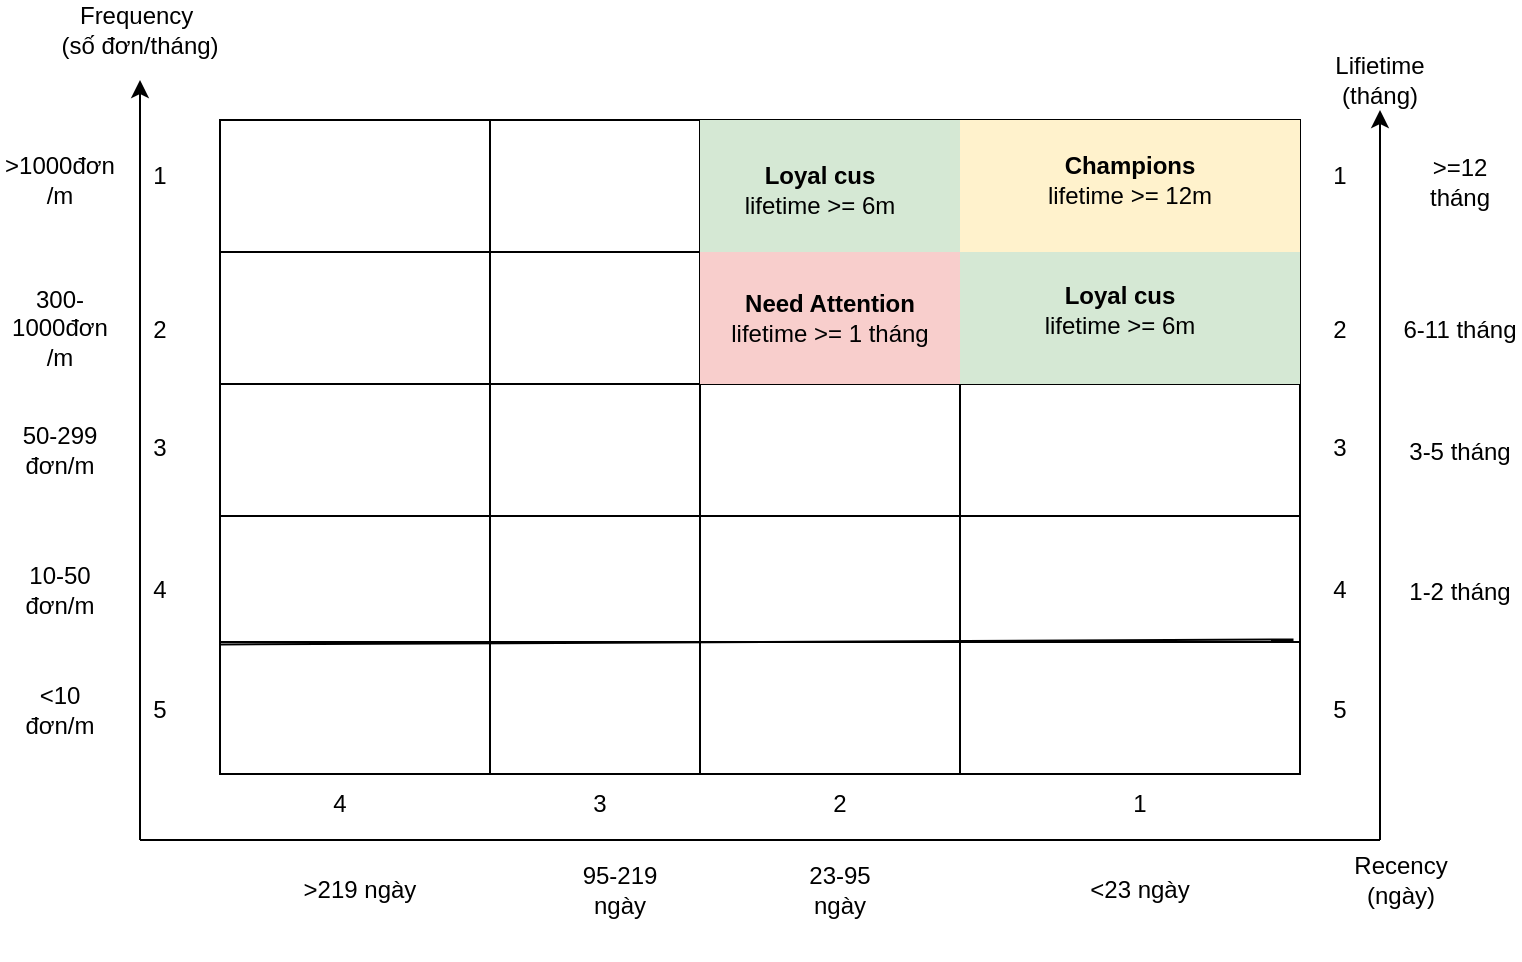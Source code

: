 <mxfile version="15.5.6" type="github">
  <diagram id="_MfHzDupBLoGzcb5Q1OZ" name="Page-1">
    <mxGraphModel dx="880" dy="605" grid="1" gridSize="10" guides="1" tooltips="1" connect="1" arrows="1" fold="1" page="1" pageScale="1" pageWidth="850" pageHeight="1100" math="0" shadow="0">
      <root>
        <mxCell id="0" />
        <mxCell id="1" parent="0" />
        <mxCell id="g5-pz311yIQ96y4aVYir-79" value="" style="shape=table;html=1;whiteSpace=wrap;startSize=0;container=1;collapsible=0;childLayout=tableLayout;" vertex="1" parent="1">
          <mxGeometry x="160" y="180" width="540" height="327" as="geometry" />
        </mxCell>
        <mxCell id="g5-pz311yIQ96y4aVYir-135" style="shape=partialRectangle;html=1;whiteSpace=wrap;collapsible=0;dropTarget=0;pointerEvents=0;fillColor=none;top=0;left=0;bottom=0;right=0;points=[[0,0.5],[1,0.5]];portConstraint=eastwest;" vertex="1" parent="g5-pz311yIQ96y4aVYir-79">
          <mxGeometry width="540" height="66" as="geometry" />
        </mxCell>
        <mxCell id="g5-pz311yIQ96y4aVYir-136" value="" style="shape=partialRectangle;html=1;whiteSpace=wrap;connectable=0;fillColor=none;top=0;left=0;bottom=0;right=0;overflow=hidden;pointerEvents=1;dashed=1;dashPattern=1 2;strokeColor=none;sketch=1;" vertex="1" parent="g5-pz311yIQ96y4aVYir-135">
          <mxGeometry width="135" height="66" as="geometry">
            <mxRectangle width="135" height="66" as="alternateBounds" />
          </mxGeometry>
        </mxCell>
        <mxCell id="g5-pz311yIQ96y4aVYir-137" value="" style="shape=partialRectangle;html=1;whiteSpace=wrap;connectable=0;fillColor=none;top=0;left=0;bottom=0;right=0;overflow=hidden;pointerEvents=1;dashed=1;dashPattern=1 2;strokeColor=none;sketch=1;" vertex="1" parent="g5-pz311yIQ96y4aVYir-135">
          <mxGeometry x="135" width="105" height="66" as="geometry">
            <mxRectangle width="105" height="66" as="alternateBounds" />
          </mxGeometry>
        </mxCell>
        <mxCell id="g5-pz311yIQ96y4aVYir-138" style="shape=partialRectangle;html=1;whiteSpace=wrap;connectable=0;fillColor=#d5e8d4;top=0;left=0;bottom=0;right=0;overflow=hidden;pointerEvents=1;strokeColor=#82b366;" vertex="1" parent="g5-pz311yIQ96y4aVYir-135">
          <mxGeometry x="240" width="130" height="66" as="geometry">
            <mxRectangle width="130" height="66" as="alternateBounds" />
          </mxGeometry>
        </mxCell>
        <mxCell id="g5-pz311yIQ96y4aVYir-139" style="shape=partialRectangle;html=1;whiteSpace=wrap;connectable=0;fillColor=#fff2cc;top=0;left=0;bottom=0;right=0;overflow=hidden;pointerEvents=1;strokeColor=#d6b656;" vertex="1" parent="g5-pz311yIQ96y4aVYir-135">
          <mxGeometry x="370" width="170" height="66" as="geometry">
            <mxRectangle width="170" height="66" as="alternateBounds" />
          </mxGeometry>
        </mxCell>
        <mxCell id="g5-pz311yIQ96y4aVYir-129" style="shape=partialRectangle;html=1;whiteSpace=wrap;collapsible=0;dropTarget=0;pointerEvents=0;fillColor=none;top=0;left=0;bottom=0;right=0;points=[[0,0.5],[1,0.5]];portConstraint=eastwest;" vertex="1" parent="g5-pz311yIQ96y4aVYir-79">
          <mxGeometry y="66" width="540" height="66" as="geometry" />
        </mxCell>
        <mxCell id="g5-pz311yIQ96y4aVYir-130" value="" style="shape=partialRectangle;html=1;whiteSpace=wrap;connectable=0;fillColor=none;top=0;left=0;bottom=0;right=0;overflow=hidden;pointerEvents=1;dashed=1;dashPattern=1 2;strokeColor=default;sketch=1;" vertex="1" parent="g5-pz311yIQ96y4aVYir-129">
          <mxGeometry width="135" height="66" as="geometry">
            <mxRectangle width="135" height="66" as="alternateBounds" />
          </mxGeometry>
        </mxCell>
        <mxCell id="g5-pz311yIQ96y4aVYir-131" value="" style="shape=partialRectangle;html=1;whiteSpace=wrap;connectable=0;fillColor=none;top=0;left=0;bottom=0;right=0;overflow=hidden;pointerEvents=1;dashed=1;dashPattern=1 2;strokeColor=none;sketch=1;" vertex="1" parent="g5-pz311yIQ96y4aVYir-129">
          <mxGeometry x="135" width="105" height="66" as="geometry">
            <mxRectangle width="105" height="66" as="alternateBounds" />
          </mxGeometry>
        </mxCell>
        <mxCell id="g5-pz311yIQ96y4aVYir-132" value="&lt;b&gt;Need Attention&lt;/b&gt;&lt;br&gt;lifetime &amp;gt;= 1 tháng" style="shape=partialRectangle;html=1;whiteSpace=wrap;connectable=0;fillColor=#f8cecc;top=0;left=0;bottom=0;right=0;overflow=hidden;pointerEvents=1;strokeColor=#b85450;" vertex="1" parent="g5-pz311yIQ96y4aVYir-129">
          <mxGeometry x="240" width="130" height="66" as="geometry">
            <mxRectangle width="130" height="66" as="alternateBounds" />
          </mxGeometry>
        </mxCell>
        <mxCell id="g5-pz311yIQ96y4aVYir-133" style="shape=partialRectangle;html=1;whiteSpace=wrap;connectable=0;fillColor=#d5e8d4;top=0;left=0;bottom=0;right=0;overflow=hidden;pointerEvents=1;strokeColor=#82b366;" vertex="1" parent="g5-pz311yIQ96y4aVYir-129">
          <mxGeometry x="370" width="170" height="66" as="geometry">
            <mxRectangle width="170" height="66" as="alternateBounds" />
          </mxGeometry>
        </mxCell>
        <mxCell id="g5-pz311yIQ96y4aVYir-95" style="shape=partialRectangle;html=1;whiteSpace=wrap;collapsible=0;dropTarget=0;pointerEvents=0;fillColor=none;top=0;left=0;bottom=0;right=0;points=[[0,0.5],[1,0.5]];portConstraint=eastwest;" vertex="1" parent="g5-pz311yIQ96y4aVYir-79">
          <mxGeometry y="132" width="540" height="66" as="geometry" />
        </mxCell>
        <mxCell id="g5-pz311yIQ96y4aVYir-96" style="shape=partialRectangle;html=1;whiteSpace=wrap;connectable=0;fillColor=none;top=0;left=0;bottom=0;right=0;overflow=hidden;pointerEvents=1;" vertex="1" parent="g5-pz311yIQ96y4aVYir-95">
          <mxGeometry width="135" height="66" as="geometry">
            <mxRectangle width="135" height="66" as="alternateBounds" />
          </mxGeometry>
        </mxCell>
        <mxCell id="g5-pz311yIQ96y4aVYir-125" style="shape=partialRectangle;html=1;whiteSpace=wrap;connectable=0;fillColor=none;top=0;left=0;bottom=0;right=0;overflow=hidden;pointerEvents=1;" vertex="1" parent="g5-pz311yIQ96y4aVYir-95">
          <mxGeometry x="135" width="105" height="66" as="geometry">
            <mxRectangle width="105" height="66" as="alternateBounds" />
          </mxGeometry>
        </mxCell>
        <mxCell id="g5-pz311yIQ96y4aVYir-97" style="shape=partialRectangle;html=1;whiteSpace=wrap;connectable=0;fillColor=none;top=0;left=0;bottom=0;right=0;overflow=hidden;pointerEvents=1;" vertex="1" parent="g5-pz311yIQ96y4aVYir-95">
          <mxGeometry x="240" width="130" height="66" as="geometry">
            <mxRectangle width="130" height="66" as="alternateBounds" />
          </mxGeometry>
        </mxCell>
        <mxCell id="g5-pz311yIQ96y4aVYir-98" style="shape=partialRectangle;html=1;whiteSpace=wrap;connectable=0;fillColor=none;top=0;left=0;bottom=0;right=0;overflow=hidden;pointerEvents=1;" vertex="1" parent="g5-pz311yIQ96y4aVYir-95">
          <mxGeometry x="370" width="170" height="66" as="geometry">
            <mxRectangle width="170" height="66" as="alternateBounds" />
          </mxGeometry>
        </mxCell>
        <mxCell id="g5-pz311yIQ96y4aVYir-80" value="" style="shape=partialRectangle;html=1;whiteSpace=wrap;collapsible=0;dropTarget=0;pointerEvents=0;fillColor=none;top=0;left=0;bottom=0;right=0;points=[[0,0.5],[1,0.5]];portConstraint=eastwest;" vertex="1" parent="g5-pz311yIQ96y4aVYir-79">
          <mxGeometry y="198" width="540" height="63" as="geometry" />
        </mxCell>
        <mxCell id="g5-pz311yIQ96y4aVYir-92" style="shape=partialRectangle;html=1;whiteSpace=wrap;connectable=0;fillColor=none;top=0;left=0;bottom=0;right=0;overflow=hidden;pointerEvents=1;" vertex="1" parent="g5-pz311yIQ96y4aVYir-80">
          <mxGeometry width="135" height="63" as="geometry">
            <mxRectangle width="135" height="63" as="alternateBounds" />
          </mxGeometry>
        </mxCell>
        <mxCell id="g5-pz311yIQ96y4aVYir-126" style="shape=partialRectangle;html=1;whiteSpace=wrap;connectable=0;fillColor=none;top=0;left=0;bottom=0;right=0;overflow=hidden;pointerEvents=1;" vertex="1" parent="g5-pz311yIQ96y4aVYir-80">
          <mxGeometry x="135" width="105" height="63" as="geometry">
            <mxRectangle width="105" height="63" as="alternateBounds" />
          </mxGeometry>
        </mxCell>
        <mxCell id="g5-pz311yIQ96y4aVYir-81" value="" style="shape=partialRectangle;html=1;whiteSpace=wrap;connectable=0;fillColor=none;top=0;left=0;bottom=0;right=0;overflow=hidden;pointerEvents=1;" vertex="1" parent="g5-pz311yIQ96y4aVYir-80">
          <mxGeometry x="240" width="130" height="63" as="geometry">
            <mxRectangle width="130" height="63" as="alternateBounds" />
          </mxGeometry>
        </mxCell>
        <mxCell id="g5-pz311yIQ96y4aVYir-82" value="" style="shape=partialRectangle;html=1;whiteSpace=wrap;connectable=0;fillColor=none;top=0;left=0;bottom=0;right=0;overflow=hidden;pointerEvents=1;" vertex="1" parent="g5-pz311yIQ96y4aVYir-80">
          <mxGeometry x="370" width="170" height="63" as="geometry">
            <mxRectangle width="170" height="63" as="alternateBounds" />
          </mxGeometry>
        </mxCell>
        <mxCell id="g5-pz311yIQ96y4aVYir-84" value="" style="shape=partialRectangle;html=1;whiteSpace=wrap;collapsible=0;dropTarget=0;pointerEvents=0;fillColor=none;top=0;left=0;bottom=0;right=0;points=[[0,0.5],[1,0.5]];portConstraint=eastwest;" vertex="1" parent="g5-pz311yIQ96y4aVYir-79">
          <mxGeometry y="261" width="540" height="66" as="geometry" />
        </mxCell>
        <mxCell id="g5-pz311yIQ96y4aVYir-93" style="shape=partialRectangle;html=1;whiteSpace=wrap;connectable=0;fillColor=none;top=0;left=0;bottom=0;right=0;overflow=hidden;pointerEvents=1;" vertex="1" parent="g5-pz311yIQ96y4aVYir-84">
          <mxGeometry width="135" height="66" as="geometry">
            <mxRectangle width="135" height="66" as="alternateBounds" />
          </mxGeometry>
        </mxCell>
        <mxCell id="g5-pz311yIQ96y4aVYir-127" style="shape=partialRectangle;html=1;whiteSpace=wrap;connectable=0;fillColor=none;top=0;left=0;bottom=0;right=0;overflow=hidden;pointerEvents=1;" vertex="1" parent="g5-pz311yIQ96y4aVYir-84">
          <mxGeometry x="135" width="105" height="66" as="geometry">
            <mxRectangle width="105" height="66" as="alternateBounds" />
          </mxGeometry>
        </mxCell>
        <mxCell id="g5-pz311yIQ96y4aVYir-85" value="" style="shape=partialRectangle;html=1;whiteSpace=wrap;connectable=0;fillColor=none;top=0;left=0;bottom=0;right=0;overflow=hidden;pointerEvents=1;" vertex="1" parent="g5-pz311yIQ96y4aVYir-84">
          <mxGeometry x="240" width="130" height="66" as="geometry">
            <mxRectangle width="130" height="66" as="alternateBounds" />
          </mxGeometry>
        </mxCell>
        <mxCell id="g5-pz311yIQ96y4aVYir-86" value="" style="shape=partialRectangle;html=1;whiteSpace=wrap;connectable=0;fillColor=none;top=0;left=0;bottom=0;right=0;overflow=hidden;pointerEvents=1;" vertex="1" parent="g5-pz311yIQ96y4aVYir-84">
          <mxGeometry x="370" width="170" height="66" as="geometry">
            <mxRectangle width="170" height="66" as="alternateBounds" />
          </mxGeometry>
        </mxCell>
        <mxCell id="g5-pz311yIQ96y4aVYir-164" value="" style="endArrow=none;html=1;rounded=0;exitX=0;exitY=0.019;exitDx=0;exitDy=0;exitPerimeter=0;entryX=0.994;entryY=-0.019;entryDx=0;entryDy=0;entryPerimeter=0;" edge="1" parent="g5-pz311yIQ96y4aVYir-79" source="g5-pz311yIQ96y4aVYir-84" target="g5-pz311yIQ96y4aVYir-84">
          <mxGeometry width="50" height="50" relative="1" as="geometry">
            <mxPoint x="240" y="110" as="sourcePoint" />
            <mxPoint x="290" y="60" as="targetPoint" />
          </mxGeometry>
        </mxCell>
        <mxCell id="g5-pz311yIQ96y4aVYir-147" value="Frequency&amp;nbsp;&lt;br&gt;(số đơn/tháng)" style="text;html=1;strokeColor=none;fillColor=none;align=center;verticalAlign=middle;whiteSpace=wrap;rounded=0;" vertex="1" parent="1">
          <mxGeometry x="70" y="120" width="100" height="30" as="geometry" />
        </mxCell>
        <mxCell id="g5-pz311yIQ96y4aVYir-148" value="Recency &lt;br&gt;(ngày)" style="text;html=1;align=center;verticalAlign=middle;resizable=0;points=[];autosize=1;strokeColor=none;fillColor=none;" vertex="1" parent="1">
          <mxGeometry x="720" y="545" width="60" height="30" as="geometry" />
        </mxCell>
        <mxCell id="g5-pz311yIQ96y4aVYir-150" value="" style="group" vertex="1" connectable="0" parent="1">
          <mxGeometry x="80" y="600" width="480" as="geometry" />
        </mxCell>
        <mxCell id="g5-pz311yIQ96y4aVYir-146" value="" style="endArrow=classic;html=1;rounded=0;" edge="1" parent="g5-pz311yIQ96y4aVYir-150">
          <mxGeometry width="50" height="50" relative="1" as="geometry">
            <mxPoint x="40" y="-60" as="sourcePoint" />
            <mxPoint x="40" y="-440" as="targetPoint" />
          </mxGeometry>
        </mxCell>
        <mxCell id="g5-pz311yIQ96y4aVYir-160" value="1" style="text;html=1;strokeColor=none;fillColor=none;align=center;verticalAlign=middle;whiteSpace=wrap;rounded=0;" vertex="1" parent="1">
          <mxGeometry x="590" y="507" width="60" height="30" as="geometry" />
        </mxCell>
        <mxCell id="g5-pz311yIQ96y4aVYir-161" value="2" style="text;html=1;strokeColor=none;fillColor=none;align=center;verticalAlign=middle;whiteSpace=wrap;rounded=0;" vertex="1" parent="1">
          <mxGeometry x="440" y="507" width="60" height="30" as="geometry" />
        </mxCell>
        <mxCell id="g5-pz311yIQ96y4aVYir-162" value="3" style="text;html=1;strokeColor=none;fillColor=none;align=center;verticalAlign=middle;whiteSpace=wrap;rounded=0;" vertex="1" parent="1">
          <mxGeometry x="320" y="507" width="60" height="30" as="geometry" />
        </mxCell>
        <mxCell id="g5-pz311yIQ96y4aVYir-163" value="4" style="text;html=1;strokeColor=none;fillColor=none;align=center;verticalAlign=middle;whiteSpace=wrap;rounded=0;" vertex="1" parent="1">
          <mxGeometry x="190" y="507" width="60" height="30" as="geometry" />
        </mxCell>
        <mxCell id="g5-pz311yIQ96y4aVYir-166" value="&lt;b&gt;Champions&lt;/b&gt;&lt;br&gt;lifetime &amp;gt;= 12m" style="text;html=1;strokeColor=none;fillColor=none;align=center;verticalAlign=middle;whiteSpace=wrap;rounded=0;" vertex="1" parent="1">
          <mxGeometry x="560" y="195" width="110" height="30" as="geometry" />
        </mxCell>
        <mxCell id="g5-pz311yIQ96y4aVYir-167" value="&lt;b&gt;Loyal cus&lt;/b&gt;&lt;br&gt;lifetime &amp;gt;= 6m" style="text;html=1;strokeColor=none;fillColor=none;align=center;verticalAlign=middle;whiteSpace=wrap;rounded=0;" vertex="1" parent="1">
          <mxGeometry x="410" y="195" width="100" height="40" as="geometry" />
        </mxCell>
        <mxCell id="g5-pz311yIQ96y4aVYir-168" value="&lt;b&gt;Loyal cus&lt;/b&gt;&lt;br&gt;lifetime &amp;gt;= 6m" style="text;html=1;strokeColor=none;fillColor=none;align=center;verticalAlign=middle;whiteSpace=wrap;rounded=0;" vertex="1" parent="1">
          <mxGeometry x="560" y="255" width="100" height="40" as="geometry" />
        </mxCell>
        <mxCell id="g5-pz311yIQ96y4aVYir-174" value="" style="group" vertex="1" connectable="0" parent="1">
          <mxGeometry x="50" y="195" width="60" height="295" as="geometry" />
        </mxCell>
        <mxCell id="g5-pz311yIQ96y4aVYir-149" value="&amp;gt;1000đơn /m" style="text;html=1;strokeColor=none;fillColor=none;align=center;verticalAlign=middle;whiteSpace=wrap;rounded=0;" vertex="1" parent="g5-pz311yIQ96y4aVYir-174">
          <mxGeometry width="60" height="30" as="geometry" />
        </mxCell>
        <mxCell id="g5-pz311yIQ96y4aVYir-169" value="300-1000đơn /m" style="text;html=1;strokeColor=none;fillColor=none;align=center;verticalAlign=middle;whiteSpace=wrap;rounded=0;" vertex="1" parent="g5-pz311yIQ96y4aVYir-174">
          <mxGeometry y="74" width="60" height="30" as="geometry" />
        </mxCell>
        <mxCell id="g5-pz311yIQ96y4aVYir-170" value="50-299 đơn/m" style="text;html=1;strokeColor=none;fillColor=none;align=center;verticalAlign=middle;whiteSpace=wrap;rounded=0;" vertex="1" parent="g5-pz311yIQ96y4aVYir-174">
          <mxGeometry y="135" width="60" height="30" as="geometry" />
        </mxCell>
        <mxCell id="g5-pz311yIQ96y4aVYir-171" value="10-50 đơn/m" style="text;html=1;strokeColor=none;fillColor=none;align=center;verticalAlign=middle;whiteSpace=wrap;rounded=0;" vertex="1" parent="g5-pz311yIQ96y4aVYir-174">
          <mxGeometry y="205" width="60" height="30" as="geometry" />
        </mxCell>
        <mxCell id="g5-pz311yIQ96y4aVYir-172" value="&amp;lt;10 đơn/m" style="text;html=1;strokeColor=none;fillColor=none;align=center;verticalAlign=middle;whiteSpace=wrap;rounded=0;" vertex="1" parent="g5-pz311yIQ96y4aVYir-174">
          <mxGeometry y="265" width="60" height="30" as="geometry" />
        </mxCell>
        <mxCell id="g5-pz311yIQ96y4aVYir-179" value="" style="endArrow=classic;html=1;rounded=0;" edge="1" parent="1" target="g5-pz311yIQ96y4aVYir-180">
          <mxGeometry width="50" height="50" relative="1" as="geometry">
            <mxPoint x="740" y="540" as="sourcePoint" />
            <mxPoint x="740" y="160" as="targetPoint" />
          </mxGeometry>
        </mxCell>
        <mxCell id="g5-pz311yIQ96y4aVYir-180" value="Lifietime (tháng)" style="text;html=1;strokeColor=none;fillColor=none;align=center;verticalAlign=middle;whiteSpace=wrap;rounded=0;" vertex="1" parent="1">
          <mxGeometry x="710" y="145" width="60" height="30" as="geometry" />
        </mxCell>
        <mxCell id="g5-pz311yIQ96y4aVYir-181" value="" style="endArrow=none;html=1;rounded=0;" edge="1" parent="1">
          <mxGeometry width="50" height="50" relative="1" as="geometry">
            <mxPoint x="120" y="540" as="sourcePoint" />
            <mxPoint x="740" y="540" as="targetPoint" />
          </mxGeometry>
        </mxCell>
        <mxCell id="g5-pz311yIQ96y4aVYir-182" value="" style="group" vertex="1" connectable="0" parent="1">
          <mxGeometry x="200" y="550" width="450" height="30" as="geometry" />
        </mxCell>
        <mxCell id="g5-pz311yIQ96y4aVYir-175" value="&amp;gt;219 ngày" style="text;html=1;strokeColor=none;fillColor=none;align=center;verticalAlign=middle;whiteSpace=wrap;rounded=0;" vertex="1" parent="g5-pz311yIQ96y4aVYir-182">
          <mxGeometry width="60" height="30" as="geometry" />
        </mxCell>
        <mxCell id="g5-pz311yIQ96y4aVYir-176" value="95-219 ngày" style="text;html=1;strokeColor=none;fillColor=none;align=center;verticalAlign=middle;whiteSpace=wrap;rounded=0;" vertex="1" parent="g5-pz311yIQ96y4aVYir-182">
          <mxGeometry x="130" width="60" height="30" as="geometry" />
        </mxCell>
        <mxCell id="g5-pz311yIQ96y4aVYir-177" value="23-95 ngày" style="text;html=1;strokeColor=none;fillColor=none;align=center;verticalAlign=middle;whiteSpace=wrap;rounded=0;" vertex="1" parent="g5-pz311yIQ96y4aVYir-182">
          <mxGeometry x="240" width="60" height="30" as="geometry" />
        </mxCell>
        <mxCell id="g5-pz311yIQ96y4aVYir-178" value="&amp;lt;23 ngày" style="text;html=1;strokeColor=none;fillColor=none;align=center;verticalAlign=middle;whiteSpace=wrap;rounded=0;" vertex="1" parent="g5-pz311yIQ96y4aVYir-182">
          <mxGeometry x="390" width="60" height="30" as="geometry" />
        </mxCell>
        <mxCell id="g5-pz311yIQ96y4aVYir-183" value="" style="group" vertex="1" connectable="0" parent="1">
          <mxGeometry x="100" y="190" width="60" height="300" as="geometry" />
        </mxCell>
        <mxCell id="g5-pz311yIQ96y4aVYir-151" value="1" style="text;html=1;strokeColor=none;fillColor=none;align=center;verticalAlign=middle;whiteSpace=wrap;rounded=0;" vertex="1" parent="g5-pz311yIQ96y4aVYir-183">
          <mxGeometry width="60" height="35" as="geometry" />
        </mxCell>
        <mxCell id="g5-pz311yIQ96y4aVYir-156" value="2" style="text;html=1;strokeColor=none;fillColor=none;align=center;verticalAlign=middle;whiteSpace=wrap;rounded=0;" vertex="1" parent="g5-pz311yIQ96y4aVYir-183">
          <mxGeometry y="80" width="60" height="30" as="geometry" />
        </mxCell>
        <mxCell id="g5-pz311yIQ96y4aVYir-157" value="3" style="text;html=1;strokeColor=none;fillColor=none;align=center;verticalAlign=middle;whiteSpace=wrap;rounded=0;" vertex="1" parent="g5-pz311yIQ96y4aVYir-183">
          <mxGeometry y="138.5" width="60" height="30" as="geometry" />
        </mxCell>
        <mxCell id="g5-pz311yIQ96y4aVYir-158" value="4" style="text;html=1;strokeColor=none;fillColor=none;align=center;verticalAlign=middle;whiteSpace=wrap;rounded=0;" vertex="1" parent="g5-pz311yIQ96y4aVYir-183">
          <mxGeometry y="210" width="60" height="30" as="geometry" />
        </mxCell>
        <mxCell id="g5-pz311yIQ96y4aVYir-159" value="5" style="text;html=1;strokeColor=none;fillColor=none;align=center;verticalAlign=middle;whiteSpace=wrap;rounded=0;" vertex="1" parent="g5-pz311yIQ96y4aVYir-183">
          <mxGeometry y="270" width="60" height="30" as="geometry" />
        </mxCell>
        <mxCell id="g5-pz311yIQ96y4aVYir-184" value="" style="group" vertex="1" connectable="0" parent="1">
          <mxGeometry x="690" y="190" width="60" height="300" as="geometry" />
        </mxCell>
        <mxCell id="g5-pz311yIQ96y4aVYir-185" value="1" style="text;html=1;strokeColor=none;fillColor=none;align=center;verticalAlign=middle;whiteSpace=wrap;rounded=0;" vertex="1" parent="g5-pz311yIQ96y4aVYir-184">
          <mxGeometry width="60" height="35" as="geometry" />
        </mxCell>
        <mxCell id="g5-pz311yIQ96y4aVYir-186" value="2" style="text;html=1;strokeColor=none;fillColor=none;align=center;verticalAlign=middle;whiteSpace=wrap;rounded=0;" vertex="1" parent="g5-pz311yIQ96y4aVYir-184">
          <mxGeometry y="80" width="60" height="30" as="geometry" />
        </mxCell>
        <mxCell id="g5-pz311yIQ96y4aVYir-187" value="3" style="text;html=1;strokeColor=none;fillColor=none;align=center;verticalAlign=middle;whiteSpace=wrap;rounded=0;" vertex="1" parent="g5-pz311yIQ96y4aVYir-184">
          <mxGeometry y="138.5" width="60" height="30" as="geometry" />
        </mxCell>
        <mxCell id="g5-pz311yIQ96y4aVYir-188" value="4" style="text;html=1;strokeColor=none;fillColor=none;align=center;verticalAlign=middle;whiteSpace=wrap;rounded=0;" vertex="1" parent="g5-pz311yIQ96y4aVYir-184">
          <mxGeometry y="210" width="60" height="30" as="geometry" />
        </mxCell>
        <mxCell id="g5-pz311yIQ96y4aVYir-189" value="5" style="text;html=1;strokeColor=none;fillColor=none;align=center;verticalAlign=middle;whiteSpace=wrap;rounded=0;" vertex="1" parent="g5-pz311yIQ96y4aVYir-184">
          <mxGeometry y="270" width="60" height="30" as="geometry" />
        </mxCell>
        <mxCell id="g5-pz311yIQ96y4aVYir-190" value="" style="group" vertex="1" connectable="0" parent="1">
          <mxGeometry x="750" y="196" width="60" height="295" as="geometry" />
        </mxCell>
        <mxCell id="g5-pz311yIQ96y4aVYir-191" value="&amp;gt;=12 tháng" style="text;html=1;strokeColor=none;fillColor=none;align=center;verticalAlign=middle;whiteSpace=wrap;rounded=0;" vertex="1" parent="g5-pz311yIQ96y4aVYir-190">
          <mxGeometry width="60" height="30" as="geometry" />
        </mxCell>
        <mxCell id="g5-pz311yIQ96y4aVYir-192" value="6-11 tháng" style="text;html=1;strokeColor=none;fillColor=none;align=center;verticalAlign=middle;whiteSpace=wrap;rounded=0;" vertex="1" parent="g5-pz311yIQ96y4aVYir-190">
          <mxGeometry y="74" width="60" height="30" as="geometry" />
        </mxCell>
        <mxCell id="g5-pz311yIQ96y4aVYir-193" value="3-5 tháng" style="text;html=1;strokeColor=none;fillColor=none;align=center;verticalAlign=middle;whiteSpace=wrap;rounded=0;" vertex="1" parent="g5-pz311yIQ96y4aVYir-190">
          <mxGeometry y="135" width="60" height="30" as="geometry" />
        </mxCell>
        <mxCell id="g5-pz311yIQ96y4aVYir-194" value="1-2 tháng" style="text;html=1;strokeColor=none;fillColor=none;align=center;verticalAlign=middle;whiteSpace=wrap;rounded=0;" vertex="1" parent="g5-pz311yIQ96y4aVYir-190">
          <mxGeometry y="205" width="60" height="30" as="geometry" />
        </mxCell>
      </root>
    </mxGraphModel>
  </diagram>
</mxfile>
